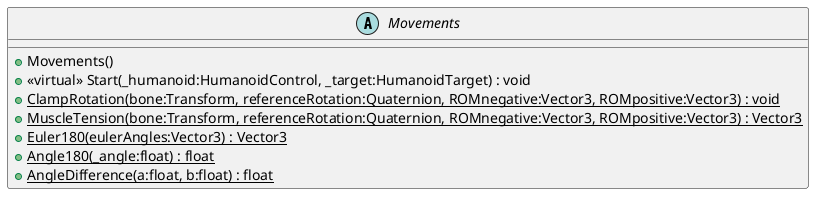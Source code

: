 @startuml
abstract class Movements {
    + Movements()
    + <<virtual>> Start(_humanoid:HumanoidControl, _target:HumanoidTarget) : void
    + {static} ClampRotation(bone:Transform, referenceRotation:Quaternion, ROMnegative:Vector3, ROMpositive:Vector3) : void
    + {static} MuscleTension(bone:Transform, referenceRotation:Quaternion, ROMnegative:Vector3, ROMpositive:Vector3) : Vector3
    + {static} Euler180(eulerAngles:Vector3) : Vector3
    + {static} Angle180(_angle:float) : float
    + {static} AngleDifference(a:float, b:float) : float
}
@enduml
